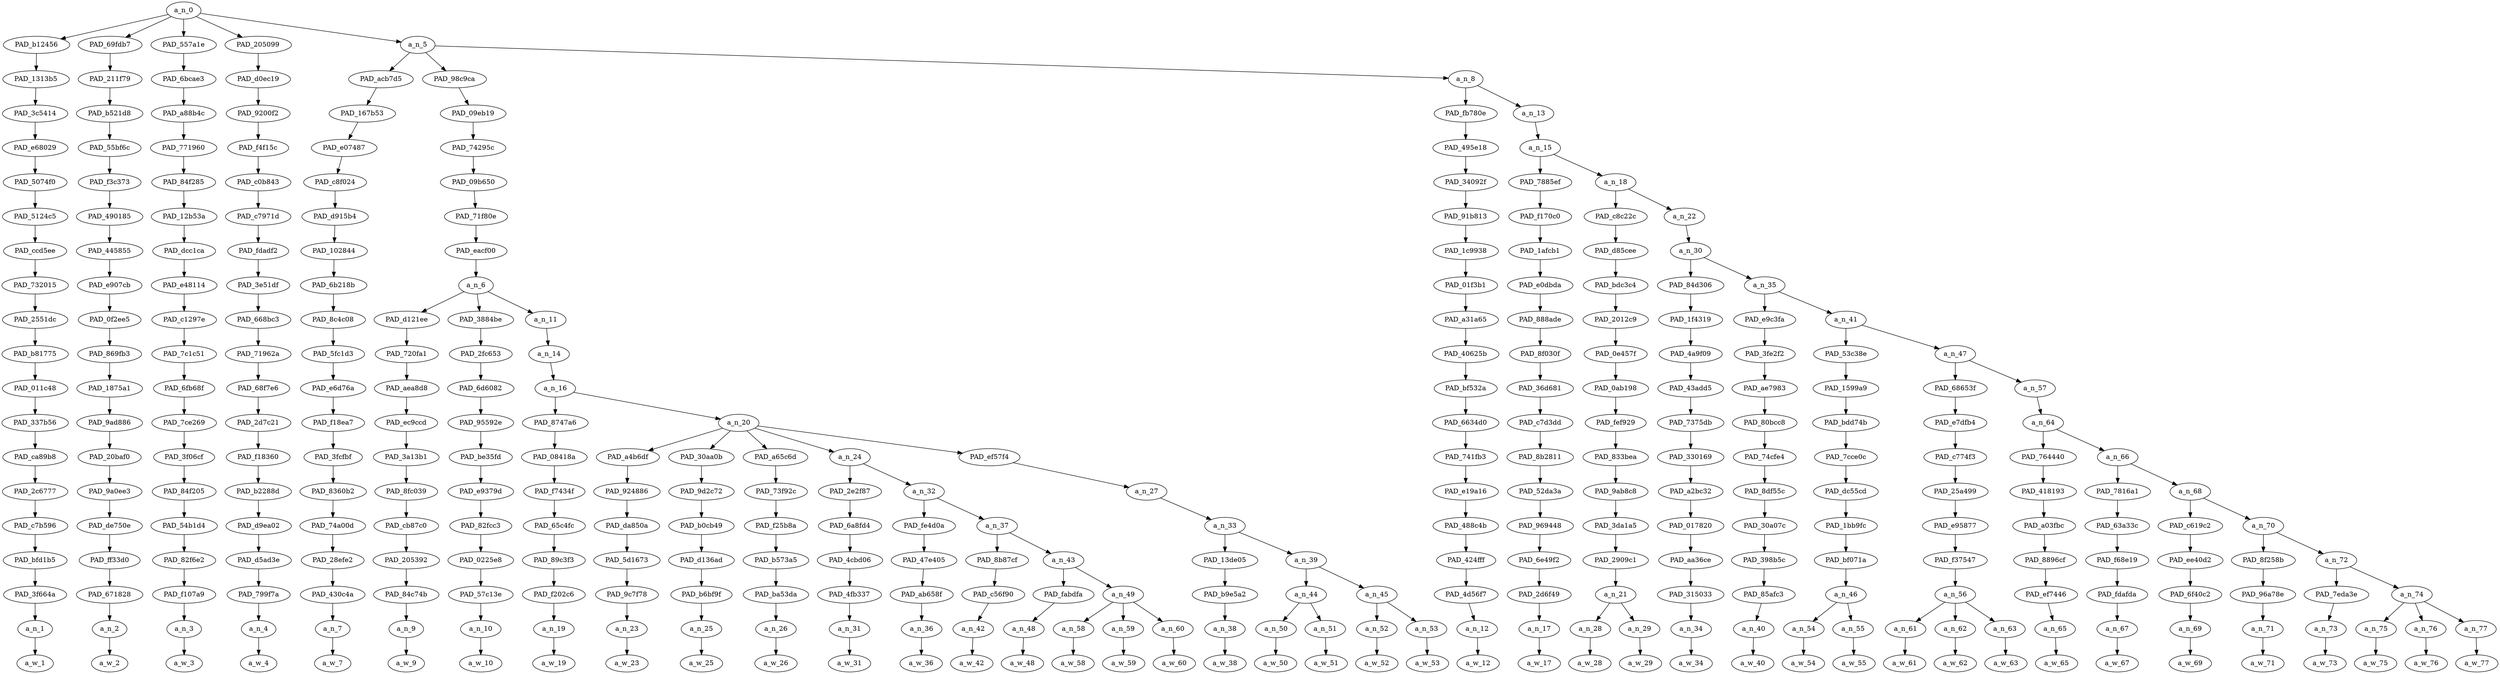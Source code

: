 strict digraph "" {
	a_n_0	[div_dir=1,
		index=0,
		level=19,
		pos="4.693958333333333,19!",
		text_span="[0, 1, 2, 3, 4, 5, 6, 7, 8, 9, 10, 11, 12, 13, 14, 15, 16, 17, 18, 19, 20, 21, 22, 23, 24, 25, 26, 27, 28, 29, 30, 31, 32, 33, 34, \
35, 36, 37, 38, 39, 40, 41]",
		value=1.00000001];
	PAD_b12456	[div_dir=1,
		index=0,
		level=18,
		pos="0.0,18!",
		text_span="[0]",
		value=0.06261569];
	a_n_0 -> PAD_b12456;
	PAD_69fdb7	[div_dir=1,
		index=1,
		level=18,
		pos="1.0,18!",
		text_span="[1]",
		value=0.05144946];
	a_n_0 -> PAD_69fdb7;
	PAD_557a1e	[div_dir=1,
		index=2,
		level=18,
		pos="2.0,18!",
		text_span="[2]",
		value=0.04256372];
	a_n_0 -> PAD_557a1e;
	PAD_205099	[div_dir=-1,
		index=3,
		level=18,
		pos="3.0,18!",
		text_span="[3]",
		value=0.02532903];
	a_n_0 -> PAD_205099;
	a_n_5	[div_dir=1,
		index=4,
		level=18,
		pos="17.469791666666666,18!",
		text_span="[4, 5, 6, 7, 8, 9, 10, 11, 12, 13, 14, 15, 16, 17, 18, 19, 20, 21, 22, 23, 24, 25, 26, 27, 28, 29, 30, 31, 32, 33, 34, 35, 36, 37, \
38, 39, 40, 41]",
		value=0.81795387];
	a_n_0 -> a_n_5;
	PAD_1313b5	[div_dir=1,
		index=0,
		level=17,
		pos="0.0,17!",
		text_span="[0]",
		value=0.06261569];
	PAD_b12456 -> PAD_1313b5;
	PAD_3c5414	[div_dir=1,
		index=0,
		level=16,
		pos="0.0,16!",
		text_span="[0]",
		value=0.06261569];
	PAD_1313b5 -> PAD_3c5414;
	PAD_e68029	[div_dir=1,
		index=0,
		level=15,
		pos="0.0,15!",
		text_span="[0]",
		value=0.06261569];
	PAD_3c5414 -> PAD_e68029;
	PAD_5074f0	[div_dir=1,
		index=0,
		level=14,
		pos="0.0,14!",
		text_span="[0]",
		value=0.06261569];
	PAD_e68029 -> PAD_5074f0;
	PAD_5124c5	[div_dir=1,
		index=0,
		level=13,
		pos="0.0,13!",
		text_span="[0]",
		value=0.06261569];
	PAD_5074f0 -> PAD_5124c5;
	PAD_ccd5ee	[div_dir=1,
		index=0,
		level=12,
		pos="0.0,12!",
		text_span="[0]",
		value=0.06261569];
	PAD_5124c5 -> PAD_ccd5ee;
	PAD_732015	[div_dir=1,
		index=0,
		level=11,
		pos="0.0,11!",
		text_span="[0]",
		value=0.06261569];
	PAD_ccd5ee -> PAD_732015;
	PAD_2551dc	[div_dir=1,
		index=0,
		level=10,
		pos="0.0,10!",
		text_span="[0]",
		value=0.06261569];
	PAD_732015 -> PAD_2551dc;
	PAD_b81775	[div_dir=1,
		index=0,
		level=9,
		pos="0.0,9!",
		text_span="[0]",
		value=0.06261569];
	PAD_2551dc -> PAD_b81775;
	PAD_011c48	[div_dir=1,
		index=0,
		level=8,
		pos="0.0,8!",
		text_span="[0]",
		value=0.06261569];
	PAD_b81775 -> PAD_011c48;
	PAD_337b56	[div_dir=1,
		index=0,
		level=7,
		pos="0.0,7!",
		text_span="[0]",
		value=0.06261569];
	PAD_011c48 -> PAD_337b56;
	PAD_ca89b8	[div_dir=1,
		index=0,
		level=6,
		pos="0.0,6!",
		text_span="[0]",
		value=0.06261569];
	PAD_337b56 -> PAD_ca89b8;
	PAD_2c6777	[div_dir=1,
		index=0,
		level=5,
		pos="0.0,5!",
		text_span="[0]",
		value=0.06261569];
	PAD_ca89b8 -> PAD_2c6777;
	PAD_c7b596	[div_dir=1,
		index=0,
		level=4,
		pos="0.0,4!",
		text_span="[0]",
		value=0.06261569];
	PAD_2c6777 -> PAD_c7b596;
	PAD_bfd1b5	[div_dir=1,
		index=0,
		level=3,
		pos="0.0,3!",
		text_span="[0]",
		value=0.06261569];
	PAD_c7b596 -> PAD_bfd1b5;
	PAD_3f664a	[div_dir=1,
		index=0,
		level=2,
		pos="0.0,2!",
		text_span="[0]",
		value=0.06261569];
	PAD_bfd1b5 -> PAD_3f664a;
	a_n_1	[div_dir=1,
		index=0,
		level=1,
		pos="0.0,1!",
		text_span="[0]",
		value=0.06261569];
	PAD_3f664a -> a_n_1;
	a_w_1	[div_dir=0,
		index=0,
		level=0,
		pos="0,0!",
		text_span="[0]",
		value="<user>"];
	a_n_1 -> a_w_1;
	PAD_211f79	[div_dir=1,
		index=1,
		level=17,
		pos="1.0,17!",
		text_span="[1]",
		value=0.05144946];
	PAD_69fdb7 -> PAD_211f79;
	PAD_b521d8	[div_dir=1,
		index=1,
		level=16,
		pos="1.0,16!",
		text_span="[1]",
		value=0.05144946];
	PAD_211f79 -> PAD_b521d8;
	PAD_55bf6c	[div_dir=1,
		index=1,
		level=15,
		pos="1.0,15!",
		text_span="[1]",
		value=0.05144946];
	PAD_b521d8 -> PAD_55bf6c;
	PAD_f3c373	[div_dir=1,
		index=1,
		level=14,
		pos="1.0,14!",
		text_span="[1]",
		value=0.05144946];
	PAD_55bf6c -> PAD_f3c373;
	PAD_490185	[div_dir=1,
		index=1,
		level=13,
		pos="1.0,13!",
		text_span="[1]",
		value=0.05144946];
	PAD_f3c373 -> PAD_490185;
	PAD_445855	[div_dir=1,
		index=1,
		level=12,
		pos="1.0,12!",
		text_span="[1]",
		value=0.05144946];
	PAD_490185 -> PAD_445855;
	PAD_e907cb	[div_dir=1,
		index=1,
		level=11,
		pos="1.0,11!",
		text_span="[1]",
		value=0.05144946];
	PAD_445855 -> PAD_e907cb;
	PAD_0f2ee5	[div_dir=1,
		index=1,
		level=10,
		pos="1.0,10!",
		text_span="[1]",
		value=0.05144946];
	PAD_e907cb -> PAD_0f2ee5;
	PAD_869fb3	[div_dir=1,
		index=1,
		level=9,
		pos="1.0,9!",
		text_span="[1]",
		value=0.05144946];
	PAD_0f2ee5 -> PAD_869fb3;
	PAD_1875a1	[div_dir=1,
		index=1,
		level=8,
		pos="1.0,8!",
		text_span="[1]",
		value=0.05144946];
	PAD_869fb3 -> PAD_1875a1;
	PAD_9ad886	[div_dir=1,
		index=1,
		level=7,
		pos="1.0,7!",
		text_span="[1]",
		value=0.05144946];
	PAD_1875a1 -> PAD_9ad886;
	PAD_20baf0	[div_dir=1,
		index=1,
		level=6,
		pos="1.0,6!",
		text_span="[1]",
		value=0.05144946];
	PAD_9ad886 -> PAD_20baf0;
	PAD_9a0ee3	[div_dir=1,
		index=1,
		level=5,
		pos="1.0,5!",
		text_span="[1]",
		value=0.05144946];
	PAD_20baf0 -> PAD_9a0ee3;
	PAD_de750e	[div_dir=1,
		index=1,
		level=4,
		pos="1.0,4!",
		text_span="[1]",
		value=0.05144946];
	PAD_9a0ee3 -> PAD_de750e;
	PAD_ff33d0	[div_dir=1,
		index=1,
		level=3,
		pos="1.0,3!",
		text_span="[1]",
		value=0.05144946];
	PAD_de750e -> PAD_ff33d0;
	PAD_671828	[div_dir=1,
		index=1,
		level=2,
		pos="1.0,2!",
		text_span="[1]",
		value=0.05144946];
	PAD_ff33d0 -> PAD_671828;
	a_n_2	[div_dir=1,
		index=1,
		level=1,
		pos="1.0,1!",
		text_span="[1]",
		value=0.05144946];
	PAD_671828 -> a_n_2;
	a_w_2	[div_dir=0,
		index=1,
		level=0,
		pos="1,0!",
		text_span="[1]",
		value="<user>1"];
	a_n_2 -> a_w_2;
	PAD_6bcae3	[div_dir=1,
		index=2,
		level=17,
		pos="2.0,17!",
		text_span="[2]",
		value=0.04256372];
	PAD_557a1e -> PAD_6bcae3;
	PAD_a88b4c	[div_dir=1,
		index=2,
		level=16,
		pos="2.0,16!",
		text_span="[2]",
		value=0.04256372];
	PAD_6bcae3 -> PAD_a88b4c;
	PAD_771960	[div_dir=1,
		index=2,
		level=15,
		pos="2.0,15!",
		text_span="[2]",
		value=0.04256372];
	PAD_a88b4c -> PAD_771960;
	PAD_84f285	[div_dir=1,
		index=2,
		level=14,
		pos="2.0,14!",
		text_span="[2]",
		value=0.04256372];
	PAD_771960 -> PAD_84f285;
	PAD_12b53a	[div_dir=1,
		index=2,
		level=13,
		pos="2.0,13!",
		text_span="[2]",
		value=0.04256372];
	PAD_84f285 -> PAD_12b53a;
	PAD_dcc1ca	[div_dir=1,
		index=2,
		level=12,
		pos="2.0,12!",
		text_span="[2]",
		value=0.04256372];
	PAD_12b53a -> PAD_dcc1ca;
	PAD_e48114	[div_dir=1,
		index=2,
		level=11,
		pos="2.0,11!",
		text_span="[2]",
		value=0.04256372];
	PAD_dcc1ca -> PAD_e48114;
	PAD_c1297e	[div_dir=1,
		index=2,
		level=10,
		pos="2.0,10!",
		text_span="[2]",
		value=0.04256372];
	PAD_e48114 -> PAD_c1297e;
	PAD_7c1c51	[div_dir=1,
		index=2,
		level=9,
		pos="2.0,9!",
		text_span="[2]",
		value=0.04256372];
	PAD_c1297e -> PAD_7c1c51;
	PAD_6fb68f	[div_dir=1,
		index=2,
		level=8,
		pos="2.0,8!",
		text_span="[2]",
		value=0.04256372];
	PAD_7c1c51 -> PAD_6fb68f;
	PAD_7ce269	[div_dir=1,
		index=2,
		level=7,
		pos="2.0,7!",
		text_span="[2]",
		value=0.04256372];
	PAD_6fb68f -> PAD_7ce269;
	PAD_3f06cf	[div_dir=1,
		index=2,
		level=6,
		pos="2.0,6!",
		text_span="[2]",
		value=0.04256372];
	PAD_7ce269 -> PAD_3f06cf;
	PAD_84f205	[div_dir=1,
		index=2,
		level=5,
		pos="2.0,5!",
		text_span="[2]",
		value=0.04256372];
	PAD_3f06cf -> PAD_84f205;
	PAD_54b1d4	[div_dir=1,
		index=2,
		level=4,
		pos="2.0,4!",
		text_span="[2]",
		value=0.04256372];
	PAD_84f205 -> PAD_54b1d4;
	PAD_82f6e2	[div_dir=1,
		index=2,
		level=3,
		pos="2.0,3!",
		text_span="[2]",
		value=0.04256372];
	PAD_54b1d4 -> PAD_82f6e2;
	PAD_f107a9	[div_dir=1,
		index=2,
		level=2,
		pos="2.0,2!",
		text_span="[2]",
		value=0.04256372];
	PAD_82f6e2 -> PAD_f107a9;
	a_n_3	[div_dir=1,
		index=2,
		level=1,
		pos="2.0,1!",
		text_span="[2]",
		value=0.04256372];
	PAD_f107a9 -> a_n_3;
	a_w_3	[div_dir=0,
		index=2,
		level=0,
		pos="2,0!",
		text_span="[2]",
		value="<user>2"];
	a_n_3 -> a_w_3;
	PAD_d0ec19	[div_dir=-1,
		index=3,
		level=17,
		pos="3.0,17!",
		text_span="[3]",
		value=0.02532903];
	PAD_205099 -> PAD_d0ec19;
	PAD_9200f2	[div_dir=-1,
		index=3,
		level=16,
		pos="3.0,16!",
		text_span="[3]",
		value=0.02532903];
	PAD_d0ec19 -> PAD_9200f2;
	PAD_f4f15c	[div_dir=-1,
		index=3,
		level=15,
		pos="3.0,15!",
		text_span="[3]",
		value=0.02532903];
	PAD_9200f2 -> PAD_f4f15c;
	PAD_c0b843	[div_dir=-1,
		index=3,
		level=14,
		pos="3.0,14!",
		text_span="[3]",
		value=0.02532903];
	PAD_f4f15c -> PAD_c0b843;
	PAD_c7971d	[div_dir=-1,
		index=3,
		level=13,
		pos="3.0,13!",
		text_span="[3]",
		value=0.02532903];
	PAD_c0b843 -> PAD_c7971d;
	PAD_fdadf2	[div_dir=-1,
		index=3,
		level=12,
		pos="3.0,12!",
		text_span="[3]",
		value=0.02532903];
	PAD_c7971d -> PAD_fdadf2;
	PAD_3e51df	[div_dir=-1,
		index=3,
		level=11,
		pos="3.0,11!",
		text_span="[3]",
		value=0.02532903];
	PAD_fdadf2 -> PAD_3e51df;
	PAD_668bc3	[div_dir=-1,
		index=3,
		level=10,
		pos="3.0,10!",
		text_span="[3]",
		value=0.02532903];
	PAD_3e51df -> PAD_668bc3;
	PAD_71962a	[div_dir=-1,
		index=3,
		level=9,
		pos="3.0,9!",
		text_span="[3]",
		value=0.02532903];
	PAD_668bc3 -> PAD_71962a;
	PAD_68f7e6	[div_dir=-1,
		index=3,
		level=8,
		pos="3.0,8!",
		text_span="[3]",
		value=0.02532903];
	PAD_71962a -> PAD_68f7e6;
	PAD_2d7c21	[div_dir=-1,
		index=3,
		level=7,
		pos="3.0,7!",
		text_span="[3]",
		value=0.02532903];
	PAD_68f7e6 -> PAD_2d7c21;
	PAD_f18360	[div_dir=-1,
		index=3,
		level=6,
		pos="3.0,6!",
		text_span="[3]",
		value=0.02532903];
	PAD_2d7c21 -> PAD_f18360;
	PAD_b2288d	[div_dir=-1,
		index=3,
		level=5,
		pos="3.0,5!",
		text_span="[3]",
		value=0.02532903];
	PAD_f18360 -> PAD_b2288d;
	PAD_d9ea02	[div_dir=-1,
		index=3,
		level=4,
		pos="3.0,4!",
		text_span="[3]",
		value=0.02532903];
	PAD_b2288d -> PAD_d9ea02;
	PAD_d5ad3e	[div_dir=-1,
		index=3,
		level=3,
		pos="3.0,3!",
		text_span="[3]",
		value=0.02532903];
	PAD_d9ea02 -> PAD_d5ad3e;
	PAD_799f7a	[div_dir=-1,
		index=3,
		level=2,
		pos="3.0,2!",
		text_span="[3]",
		value=0.02532903];
	PAD_d5ad3e -> PAD_799f7a;
	a_n_4	[div_dir=-1,
		index=3,
		level=1,
		pos="3.0,1!",
		text_span="[3]",
		value=0.02532903];
	PAD_799f7a -> a_n_4;
	a_w_4	[div_dir=0,
		index=3,
		level=0,
		pos="3,0!",
		text_span="[3]",
		value=its];
	a_n_4 -> a_w_4;
	PAD_acb7d5	[div_dir=1,
		index=5,
		level=17,
		pos="22.0,17!",
		text_span="[22]",
		value=0.01416039];
	a_n_5 -> PAD_acb7d5;
	PAD_98c9ca	[div_dir=1,
		index=4,
		level=17,
		pos="6.175,17!",
		text_span="[4, 5, 6, 7, 8, 9, 10, 11, 12, 13, 14, 15, 16, 17, 18, 19, 20, 21]",
		value=0.31250427];
	a_n_5 -> PAD_98c9ca;
	a_n_8	[div_dir=-1,
		index=6,
		level=17,
		pos="24.234375,17!",
		text_span="[23, 24, 25, 26, 27, 28, 29, 30, 31, 32, 33, 34, 35, 36, 37, 38, 39, 40, 41]",
		value=0.49126046];
	a_n_5 -> a_n_8;
	PAD_167b53	[div_dir=1,
		index=5,
		level=16,
		pos="22.0,16!",
		text_span="[22]",
		value=0.01416039];
	PAD_acb7d5 -> PAD_167b53;
	PAD_e07487	[div_dir=1,
		index=5,
		level=15,
		pos="22.0,15!",
		text_span="[22]",
		value=0.01416039];
	PAD_167b53 -> PAD_e07487;
	PAD_c8f024	[div_dir=1,
		index=5,
		level=14,
		pos="22.0,14!",
		text_span="[22]",
		value=0.01416039];
	PAD_e07487 -> PAD_c8f024;
	PAD_d915b4	[div_dir=1,
		index=5,
		level=13,
		pos="22.0,13!",
		text_span="[22]",
		value=0.01416039];
	PAD_c8f024 -> PAD_d915b4;
	PAD_102844	[div_dir=1,
		index=5,
		level=12,
		pos="22.0,12!",
		text_span="[22]",
		value=0.01416039];
	PAD_d915b4 -> PAD_102844;
	PAD_6b218b	[div_dir=1,
		index=5,
		level=11,
		pos="22.0,11!",
		text_span="[22]",
		value=0.01416039];
	PAD_102844 -> PAD_6b218b;
	PAD_8c4c08	[div_dir=1,
		index=7,
		level=10,
		pos="22.0,10!",
		text_span="[22]",
		value=0.01416039];
	PAD_6b218b -> PAD_8c4c08;
	PAD_5fc1d3	[div_dir=1,
		index=7,
		level=9,
		pos="22.0,9!",
		text_span="[22]",
		value=0.01416039];
	PAD_8c4c08 -> PAD_5fc1d3;
	PAD_e6d76a	[div_dir=1,
		index=7,
		level=8,
		pos="22.0,8!",
		text_span="[22]",
		value=0.01416039];
	PAD_5fc1d3 -> PAD_e6d76a;
	PAD_f18ea7	[div_dir=1,
		index=8,
		level=7,
		pos="22.0,7!",
		text_span="[22]",
		value=0.01416039];
	PAD_e6d76a -> PAD_f18ea7;
	PAD_3fcfbf	[div_dir=1,
		index=12,
		level=6,
		pos="22.0,6!",
		text_span="[22]",
		value=0.01416039];
	PAD_f18ea7 -> PAD_3fcfbf;
	PAD_8360b2	[div_dir=1,
		index=13,
		level=5,
		pos="22.0,5!",
		text_span="[22]",
		value=0.01416039];
	PAD_3fcfbf -> PAD_8360b2;
	PAD_74a00d	[div_dir=1,
		index=14,
		level=4,
		pos="22.0,4!",
		text_span="[22]",
		value=0.01416039];
	PAD_8360b2 -> PAD_74a00d;
	PAD_28efe2	[div_dir=1,
		index=16,
		level=3,
		pos="22.0,3!",
		text_span="[22]",
		value=0.01416039];
	PAD_74a00d -> PAD_28efe2;
	PAD_430c4a	[div_dir=1,
		index=18,
		level=2,
		pos="22.0,2!",
		text_span="[22]",
		value=0.01416039];
	PAD_28efe2 -> PAD_430c4a;
	a_n_7	[div_dir=1,
		index=22,
		level=1,
		pos="22.0,1!",
		text_span="[22]",
		value=0.01416039];
	PAD_430c4a -> a_n_7;
	a_w_7	[div_dir=0,
		index=22,
		level=0,
		pos="22,0!",
		text_span="[22]",
		value=and];
	a_n_7 -> a_w_7;
	PAD_09eb19	[div_dir=1,
		index=4,
		level=16,
		pos="6.175,16!",
		text_span="[4, 5, 6, 7, 8, 9, 10, 11, 12, 13, 14, 15, 16, 17, 18, 19, 20, 21]",
		value=0.31250427];
	PAD_98c9ca -> PAD_09eb19;
	PAD_74295c	[div_dir=1,
		index=4,
		level=15,
		pos="6.175,15!",
		text_span="[4, 5, 6, 7, 8, 9, 10, 11, 12, 13, 14, 15, 16, 17, 18, 19, 20, 21]",
		value=0.31250427];
	PAD_09eb19 -> PAD_74295c;
	PAD_09b650	[div_dir=1,
		index=4,
		level=14,
		pos="6.175,14!",
		text_span="[4, 5, 6, 7, 8, 9, 10, 11, 12, 13, 14, 15, 16, 17, 18, 19, 20, 21]",
		value=0.31250427];
	PAD_74295c -> PAD_09b650;
	PAD_71f80e	[div_dir=1,
		index=4,
		level=13,
		pos="6.175,13!",
		text_span="[4, 5, 6, 7, 8, 9, 10, 11, 12, 13, 14, 15, 16, 17, 18, 19, 20, 21]",
		value=0.31250427];
	PAD_09b650 -> PAD_71f80e;
	PAD_eacf00	[div_dir=1,
		index=4,
		level=12,
		pos="6.175,12!",
		text_span="[4, 5, 6, 7, 8, 9, 10, 11, 12, 13, 14, 15, 16, 17, 18, 19, 20, 21]",
		value=0.31250427];
	PAD_71f80e -> PAD_eacf00;
	a_n_6	[div_dir=1,
		index=4,
		level=11,
		pos="6.175,11!",
		text_span="[4, 5, 6, 7, 8, 9, 10, 11, 12, 13, 14, 15, 16, 17, 18, 19, 20, 21]",
		value=0.31250427];
	PAD_eacf00 -> a_n_6;
	PAD_d121ee	[div_dir=1,
		index=4,
		level=10,
		pos="4.0,10!",
		text_span="[4]",
		value=0.01603718];
	a_n_6 -> PAD_d121ee;
	PAD_3884be	[div_dir=1,
		index=5,
		level=10,
		pos="5.0,10!",
		text_span="[5]",
		value=0.01866349];
	a_n_6 -> PAD_3884be;
	a_n_11	[div_dir=1,
		index=6,
		level=10,
		pos="9.525,10!",
		text_span="[6, 7, 8, 9, 10, 11, 12, 13, 14, 15, 16, 17, 18, 19, 20, 21]",
		value=0.27768327];
	a_n_6 -> a_n_11;
	PAD_720fa1	[div_dir=1,
		index=4,
		level=9,
		pos="4.0,9!",
		text_span="[4]",
		value=0.01603718];
	PAD_d121ee -> PAD_720fa1;
	PAD_aea8d8	[div_dir=1,
		index=4,
		level=8,
		pos="4.0,8!",
		text_span="[4]",
		value=0.01603718];
	PAD_720fa1 -> PAD_aea8d8;
	PAD_ec9ccd	[div_dir=1,
		index=4,
		level=7,
		pos="4.0,7!",
		text_span="[4]",
		value=0.01603718];
	PAD_aea8d8 -> PAD_ec9ccd;
	PAD_3a13b1	[div_dir=1,
		index=4,
		level=6,
		pos="4.0,6!",
		text_span="[4]",
		value=0.01603718];
	PAD_ec9ccd -> PAD_3a13b1;
	PAD_8fc039	[div_dir=1,
		index=4,
		level=5,
		pos="4.0,5!",
		text_span="[4]",
		value=0.01603718];
	PAD_3a13b1 -> PAD_8fc039;
	PAD_cb87c0	[div_dir=1,
		index=4,
		level=4,
		pos="4.0,4!",
		text_span="[4]",
		value=0.01603718];
	PAD_8fc039 -> PAD_cb87c0;
	PAD_205392	[div_dir=1,
		index=4,
		level=3,
		pos="4.0,3!",
		text_span="[4]",
		value=0.01603718];
	PAD_cb87c0 -> PAD_205392;
	PAD_84c74b	[div_dir=1,
		index=4,
		level=2,
		pos="4.0,2!",
		text_span="[4]",
		value=0.01603718];
	PAD_205392 -> PAD_84c74b;
	a_n_9	[div_dir=1,
		index=4,
		level=1,
		pos="4.0,1!",
		text_span="[4]",
		value=0.01603718];
	PAD_84c74b -> a_n_9;
	a_w_9	[div_dir=0,
		index=4,
		level=0,
		pos="4,0!",
		text_span="[4]",
		value=very];
	a_n_9 -> a_w_9;
	PAD_2fc653	[div_dir=1,
		index=5,
		level=9,
		pos="5.0,9!",
		text_span="[5]",
		value=0.01866349];
	PAD_3884be -> PAD_2fc653;
	PAD_6d6082	[div_dir=1,
		index=5,
		level=8,
		pos="5.0,8!",
		text_span="[5]",
		value=0.01866349];
	PAD_2fc653 -> PAD_6d6082;
	PAD_95592e	[div_dir=1,
		index=5,
		level=7,
		pos="5.0,7!",
		text_span="[5]",
		value=0.01866349];
	PAD_6d6082 -> PAD_95592e;
	PAD_be35fd	[div_dir=1,
		index=5,
		level=6,
		pos="5.0,6!",
		text_span="[5]",
		value=0.01866349];
	PAD_95592e -> PAD_be35fd;
	PAD_e9379d	[div_dir=1,
		index=5,
		level=5,
		pos="5.0,5!",
		text_span="[5]",
		value=0.01866349];
	PAD_be35fd -> PAD_e9379d;
	PAD_82fcc3	[div_dir=1,
		index=5,
		level=4,
		pos="5.0,4!",
		text_span="[5]",
		value=0.01866349];
	PAD_e9379d -> PAD_82fcc3;
	PAD_0225e8	[div_dir=1,
		index=5,
		level=3,
		pos="5.0,3!",
		text_span="[5]",
		value=0.01866349];
	PAD_82fcc3 -> PAD_0225e8;
	PAD_57c13e	[div_dir=1,
		index=5,
		level=2,
		pos="5.0,2!",
		text_span="[5]",
		value=0.01866349];
	PAD_0225e8 -> PAD_57c13e;
	a_n_10	[div_dir=1,
		index=5,
		level=1,
		pos="5.0,1!",
		text_span="[5]",
		value=0.01866349];
	PAD_57c13e -> a_n_10;
	a_w_10	[div_dir=0,
		index=5,
		level=0,
		pos="5,0!",
		text_span="[5]",
		value=easy];
	a_n_10 -> a_w_10;
	a_n_14	[div_dir=1,
		index=6,
		level=9,
		pos="9.525,9!",
		text_span="[6, 7, 8, 9, 10, 11, 12, 13, 14, 15, 16, 17, 18, 19, 20, 21]",
		value=0.27757614];
	a_n_11 -> a_n_14;
	a_n_16	[div_dir=1,
		index=6,
		level=8,
		pos="9.525,8!",
		text_span="[6, 7, 8, 9, 10, 11, 12, 13, 14, 15, 16, 17, 18, 19, 20, 21]",
		value=0.27746902];
	a_n_14 -> a_n_16;
	PAD_8747a6	[div_dir=1,
		index=6,
		level=7,
		pos="6.0,7!",
		text_span="[6]",
		value=0.01094337];
	a_n_16 -> PAD_8747a6;
	a_n_20	[div_dir=1,
		index=7,
		level=7,
		pos="13.05,7!",
		text_span="[7, 8, 9, 10, 11, 12, 13, 14, 15, 16, 17, 18, 19, 20, 21]",
		value=0.26641852];
	a_n_16 -> a_n_20;
	PAD_08418a	[div_dir=1,
		index=6,
		level=6,
		pos="6.0,6!",
		text_span="[6]",
		value=0.01094337];
	PAD_8747a6 -> PAD_08418a;
	PAD_f7434f	[div_dir=1,
		index=6,
		level=5,
		pos="6.0,5!",
		text_span="[6]",
		value=0.01094337];
	PAD_08418a -> PAD_f7434f;
	PAD_65c4fc	[div_dir=1,
		index=6,
		level=4,
		pos="6.0,4!",
		text_span="[6]",
		value=0.01094337];
	PAD_f7434f -> PAD_65c4fc;
	PAD_89c3f3	[div_dir=1,
		index=6,
		level=3,
		pos="6.0,3!",
		text_span="[6]",
		value=0.01094337];
	PAD_65c4fc -> PAD_89c3f3;
	PAD_f202c6	[div_dir=1,
		index=6,
		level=2,
		pos="6.0,2!",
		text_span="[6]",
		value=0.01094337];
	PAD_89c3f3 -> PAD_f202c6;
	a_n_19	[div_dir=1,
		index=6,
		level=1,
		pos="6.0,1!",
		text_span="[6]",
		value=0.01094337];
	PAD_f202c6 -> a_n_19;
	a_w_19	[div_dir=0,
		index=6,
		level=0,
		pos="6,0!",
		text_span="[6]",
		value=to];
	a_n_19 -> a_w_19;
	PAD_a4b6df	[div_dir=1,
		index=7,
		level=6,
		pos="7.0,6!",
		text_span="[7]",
		value=0.01181497];
	a_n_20 -> PAD_a4b6df;
	PAD_30aa0b	[div_dir=1,
		index=9,
		level=6,
		pos="15.0,6!",
		text_span="[15]",
		value=0.01615640];
	a_n_20 -> PAD_30aa0b;
	PAD_a65c6d	[div_dir=1,
		index=10,
		level=6,
		pos="16.0,6!",
		text_span="[16]",
		value=0.01951320];
	a_n_20 -> PAD_a65c6d;
	a_n_24	[div_dir=1,
		index=8,
		level=6,
		pos="9.0,6!",
		text_span="[8, 9, 10, 11, 12, 13, 14]",
		value=0.12423192];
	a_n_20 -> a_n_24;
	PAD_ef57f4	[div_dir=-1,
		index=11,
		level=6,
		pos="18.25,6!",
		text_span="[17, 18, 19, 20, 21]",
		value=0.09459709];
	a_n_20 -> PAD_ef57f4;
	PAD_924886	[div_dir=1,
		index=7,
		level=5,
		pos="7.0,5!",
		text_span="[7]",
		value=0.01181497];
	PAD_a4b6df -> PAD_924886;
	PAD_da850a	[div_dir=1,
		index=7,
		level=4,
		pos="7.0,4!",
		text_span="[7]",
		value=0.01181497];
	PAD_924886 -> PAD_da850a;
	PAD_5d1673	[div_dir=1,
		index=7,
		level=3,
		pos="7.0,3!",
		text_span="[7]",
		value=0.01181497];
	PAD_da850a -> PAD_5d1673;
	PAD_9c7f78	[div_dir=1,
		index=7,
		level=2,
		pos="7.0,2!",
		text_span="[7]",
		value=0.01181497];
	PAD_5d1673 -> PAD_9c7f78;
	a_n_23	[div_dir=1,
		index=7,
		level=1,
		pos="7.0,1!",
		text_span="[7]",
		value=0.01181497];
	PAD_9c7f78 -> a_n_23;
	a_w_23	[div_dir=0,
		index=7,
		level=0,
		pos="7,0!",
		text_span="[7]",
		value=make];
	a_n_23 -> a_w_23;
	PAD_9d2c72	[div_dir=1,
		index=10,
		level=5,
		pos="15.0,5!",
		text_span="[15]",
		value=0.01615640];
	PAD_30aa0b -> PAD_9d2c72;
	PAD_b0cb49	[div_dir=1,
		index=11,
		level=4,
		pos="15.0,4!",
		text_span="[15]",
		value=0.01615640];
	PAD_9d2c72 -> PAD_b0cb49;
	PAD_d136ad	[div_dir=1,
		index=12,
		level=3,
		pos="15.0,3!",
		text_span="[15]",
		value=0.01615640];
	PAD_b0cb49 -> PAD_d136ad;
	PAD_b6bf9f	[div_dir=1,
		index=13,
		level=2,
		pos="15.0,2!",
		text_span="[15]",
		value=0.01615640];
	PAD_d136ad -> PAD_b6bf9f;
	a_n_25	[div_dir=1,
		index=15,
		level=1,
		pos="15.0,1!",
		text_span="[15]",
		value=0.01615640];
	PAD_b6bf9f -> a_n_25;
	a_w_25	[div_dir=0,
		index=15,
		level=0,
		pos="15,0!",
		text_span="[15]",
		value=first];
	a_n_25 -> a_w_25;
	PAD_73f92c	[div_dir=1,
		index=11,
		level=5,
		pos="16.0,5!",
		text_span="[16]",
		value=0.01951320];
	PAD_a65c6d -> PAD_73f92c;
	PAD_f25b8a	[div_dir=1,
		index=12,
		level=4,
		pos="16.0,4!",
		text_span="[16]",
		value=0.01951320];
	PAD_73f92c -> PAD_f25b8a;
	PAD_b573a5	[div_dir=1,
		index=13,
		level=3,
		pos="16.0,3!",
		text_span="[16]",
		value=0.01951320];
	PAD_f25b8a -> PAD_b573a5;
	PAD_ba53da	[div_dir=1,
		index=14,
		level=2,
		pos="16.0,2!",
		text_span="[16]",
		value=0.01951320];
	PAD_b573a5 -> PAD_ba53da;
	a_n_26	[div_dir=1,
		index=16,
		level=1,
		pos="16.0,1!",
		text_span="[16]",
		value=0.01951320];
	PAD_ba53da -> a_n_26;
	a_w_26	[div_dir=0,
		index=16,
		level=0,
		pos="16,0!",
		text_span="[16]",
		value=please];
	a_n_26 -> a_w_26;
	PAD_2e2f87	[div_dir=1,
		index=8,
		level=5,
		pos="8.0,5!",
		text_span="[8]",
		value=0.02033697];
	a_n_24 -> PAD_2e2f87;
	a_n_32	[div_dir=1,
		index=9,
		level=5,
		pos="10.0,5!",
		text_span="[9, 10, 11, 12, 13, 14]",
		value=0.10371690];
	a_n_24 -> a_n_32;
	PAD_6a8fd4	[div_dir=1,
		index=8,
		level=4,
		pos="8.0,4!",
		text_span="[8]",
		value=0.02033697];
	PAD_2e2f87 -> PAD_6a8fd4;
	PAD_4cbd06	[div_dir=1,
		index=8,
		level=3,
		pos="8.0,3!",
		text_span="[8]",
		value=0.02033697];
	PAD_6a8fd4 -> PAD_4cbd06;
	PAD_4fb337	[div_dir=1,
		index=8,
		level=2,
		pos="8.0,2!",
		text_span="[8]",
		value=0.02033697];
	PAD_4cbd06 -> PAD_4fb337;
	a_n_31	[div_dir=1,
		index=8,
		level=1,
		pos="8.0,1!",
		text_span="[8]",
		value=0.02033697];
	PAD_4fb337 -> a_n_31;
	a_w_31	[div_dir=0,
		index=8,
		level=0,
		pos="8,0!",
		text_span="[8]",
		value=comments];
	a_n_31 -> a_w_31;
	PAD_fe4d0a	[div_dir=1,
		index=9,
		level=4,
		pos="9.0,4!",
		text_span="[9]",
		value=0.01247122];
	a_n_32 -> PAD_fe4d0a;
	a_n_37	[div_dir=1,
		index=10,
		level=4,
		pos="11.0,4!",
		text_span="[10, 11, 12, 13, 14]",
		value=0.09108284];
	a_n_32 -> a_n_37;
	PAD_47e405	[div_dir=1,
		index=9,
		level=3,
		pos="9.0,3!",
		text_span="[9]",
		value=0.01247122];
	PAD_fe4d0a -> PAD_47e405;
	PAD_ab658f	[div_dir=1,
		index=9,
		level=2,
		pos="9.0,2!",
		text_span="[9]",
		value=0.01247122];
	PAD_47e405 -> PAD_ab658f;
	a_n_36	[div_dir=1,
		index=9,
		level=1,
		pos="9.0,1!",
		text_span="[9]",
		value=0.01247122];
	PAD_ab658f -> a_n_36;
	a_w_36	[div_dir=0,
		index=9,
		level=0,
		pos="9,0!",
		text_span="[9]",
		value=from];
	a_n_36 -> a_w_36;
	PAD_8b87cf	[div_dir=1,
		index=10,
		level=3,
		pos="10.0,3!",
		text_span="[10]",
		value=0.01892626];
	a_n_37 -> PAD_8b87cf;
	a_n_43	[div_dir=1,
		index=11,
		level=3,
		pos="12.0,3!",
		text_span="[11, 12, 13, 14]",
		value=0.07199949];
	a_n_37 -> a_n_43;
	PAD_c56f90	[div_dir=1,
		index=10,
		level=2,
		pos="10.0,2!",
		text_span="[10]",
		value=0.01892626];
	PAD_8b87cf -> PAD_c56f90;
	a_n_42	[div_dir=1,
		index=10,
		level=1,
		pos="10.0,1!",
		text_span="[10]",
		value=0.01892626];
	PAD_c56f90 -> a_n_42;
	a_w_42	[div_dir=0,
		index=10,
		level=0,
		pos="10,0!",
		text_span="[10]",
		value=comfort];
	a_n_42 -> a_w_42;
	PAD_fabdfa	[div_dir=1,
		index=11,
		level=2,
		pos="11.0,2!",
		text_span="[11]",
		value=0.01115794];
	a_n_43 -> PAD_fabdfa;
	a_n_49	[div_dir=1,
		index=12,
		level=2,
		pos="13.0,2!",
		text_span="[12, 13, 14]",
		value=0.06070347];
	a_n_43 -> a_n_49;
	a_n_48	[div_dir=1,
		index=11,
		level=1,
		pos="11.0,1!",
		text_span="[11]",
		value=0.01115794];
	PAD_fabdfa -> a_n_48;
	a_w_48	[div_dir=0,
		index=11,
		level=0,
		pos="11,0!",
		text_span="[11]",
		value=of];
	a_n_48 -> a_w_48;
	a_n_58	[div_dir=1,
		index=12,
		level=1,
		pos="12.0,1!",
		text_span="[12]",
		value=0.01898698];
	a_n_49 -> a_n_58;
	a_n_59	[div_dir=1,
		index=13,
		level=1,
		pos="13.0,1!",
		text_span="[13]",
		value=0.02449862];
	a_n_49 -> a_n_59;
	a_n_60	[div_dir=1,
		index=14,
		level=1,
		pos="14.0,1!",
		text_span="[14]",
		value=0.01706263];
	a_n_49 -> a_n_60;
	a_w_58	[div_dir=0,
		index=12,
		level=0,
		pos="12,0!",
		text_span="[12]",
		value=your];
	a_n_58 -> a_w_58;
	a_w_59	[div_dir=0,
		index=13,
		level=0,
		pos="13,0!",
		text_span="[13]",
		value=luxury];
	a_n_59 -> a_w_59;
	a_w_60	[div_dir=0,
		index=14,
		level=0,
		pos="14,0!",
		text_span="[14]",
		value=life];
	a_n_60 -> a_w_60;
	a_n_27	[div_dir=-1,
		index=12,
		level=5,
		pos="18.25,5!",
		text_span="[17, 18, 19, 20, 21]",
		value=0.09459709];
	PAD_ef57f4 -> a_n_27;
	a_n_33	[div_dir=-1,
		index=13,
		level=4,
		pos="18.25,4!",
		text_span="[17, 18, 19, 20, 21]",
		value=0.09454341];
	a_n_27 -> a_n_33;
	PAD_13de05	[div_dir=-1,
		index=14,
		level=3,
		pos="17.0,3!",
		text_span="[17]",
		value=0.01539262];
	a_n_33 -> PAD_13de05;
	a_n_39	[div_dir=-1,
		index=15,
		level=3,
		pos="19.5,3!",
		text_span="[18, 19, 20, 21]",
		value=0.07909712];
	a_n_33 -> a_n_39;
	PAD_b9e5a2	[div_dir=-1,
		index=15,
		level=2,
		pos="17.0,2!",
		text_span="[17]",
		value=0.01539262];
	PAD_13de05 -> PAD_b9e5a2;
	a_n_38	[div_dir=-1,
		index=17,
		level=1,
		pos="17.0,1!",
		text_span="[17]",
		value=0.01539262];
	PAD_b9e5a2 -> a_n_38;
	a_w_38	[div_dir=0,
		index=17,
		level=0,
		pos="17,0!",
		text_span="[17]",
		value=live];
	a_n_38 -> a_w_38;
	a_n_44	[div_dir=1,
		index=16,
		level=2,
		pos="18.5,2!",
		text_span="[18, 19]",
		value=0.02662060];
	a_n_39 -> a_n_44;
	a_n_45	[div_dir=-1,
		index=17,
		level=2,
		pos="20.5,2!",
		text_span="[20, 21]",
		value=0.05243124];
	a_n_39 -> a_n_45;
	a_n_50	[div_dir=-1,
		index=18,
		level=1,
		pos="18.0,1!",
		text_span="[18]",
		value=0.01198561];
	a_n_44 -> a_n_50;
	a_n_51	[div_dir=1,
		index=19,
		level=1,
		pos="19.0,1!",
		text_span="[19]",
		value=0.01462660];
	a_n_44 -> a_n_51;
	a_w_50	[div_dir=0,
		index=18,
		level=0,
		pos="18,0!",
		text_span="[18]",
		value=a];
	a_n_50 -> a_w_50;
	a_w_51	[div_dir=0,
		index=19,
		level=0,
		pos="19,0!",
		text_span="[19]",
		value=life1];
	a_n_51 -> a_w_51;
	a_n_52	[div_dir=1,
		index=20,
		level=1,
		pos="20.0,1!",
		text_span="[20]",
		value=0.01380792];
	a_n_45 -> a_n_52;
	a_n_53	[div_dir=-1,
		index=21,
		level=1,
		pos="21.0,1!",
		text_span="[21]",
		value=0.03854867];
	a_n_45 -> a_n_53;
	a_w_52	[div_dir=0,
		index=20,
		level=0,
		pos="20,0!",
		text_span="[20]",
		value=as];
	a_n_52 -> a_w_52;
	a_w_53	[div_dir=0,
		index=21,
		level=0,
		pos="21,0!",
		text_span="[21]",
		value=refugee];
	a_n_53 -> a_w_53;
	PAD_fb780e	[div_dir=1,
		index=6,
		level=16,
		pos="23.0,16!",
		text_span="[23]",
		value=0.01443624];
	a_n_8 -> PAD_fb780e;
	a_n_13	[div_dir=-1,
		index=7,
		level=16,
		pos="25.46875,16!",
		text_span="[24, 25, 26, 27, 28, 29, 30, 31, 32, 33, 34, 35, 36, 37, 38, 39, 40, 41]",
		value=0.47672336];
	a_n_8 -> a_n_13;
	PAD_495e18	[div_dir=1,
		index=6,
		level=15,
		pos="23.0,15!",
		text_span="[23]",
		value=0.01443624];
	PAD_fb780e -> PAD_495e18;
	PAD_34092f	[div_dir=1,
		index=6,
		level=14,
		pos="23.0,14!",
		text_span="[23]",
		value=0.01443624];
	PAD_495e18 -> PAD_34092f;
	PAD_91b813	[div_dir=1,
		index=6,
		level=13,
		pos="23.0,13!",
		text_span="[23]",
		value=0.01443624];
	PAD_34092f -> PAD_91b813;
	PAD_1c9938	[div_dir=1,
		index=6,
		level=12,
		pos="23.0,12!",
		text_span="[23]",
		value=0.01443624];
	PAD_91b813 -> PAD_1c9938;
	PAD_01f3b1	[div_dir=1,
		index=6,
		level=11,
		pos="23.0,11!",
		text_span="[23]",
		value=0.01443624];
	PAD_1c9938 -> PAD_01f3b1;
	PAD_a31a65	[div_dir=1,
		index=8,
		level=10,
		pos="23.0,10!",
		text_span="[23]",
		value=0.01443624];
	PAD_01f3b1 -> PAD_a31a65;
	PAD_40625b	[div_dir=1,
		index=8,
		level=9,
		pos="23.0,9!",
		text_span="[23]",
		value=0.01443624];
	PAD_a31a65 -> PAD_40625b;
	PAD_bf532a	[div_dir=1,
		index=8,
		level=8,
		pos="23.0,8!",
		text_span="[23]",
		value=0.01443624];
	PAD_40625b -> PAD_bf532a;
	PAD_6634d0	[div_dir=1,
		index=9,
		level=7,
		pos="23.0,7!",
		text_span="[23]",
		value=0.01443624];
	PAD_bf532a -> PAD_6634d0;
	PAD_741fb3	[div_dir=1,
		index=13,
		level=6,
		pos="23.0,6!",
		text_span="[23]",
		value=0.01443624];
	PAD_6634d0 -> PAD_741fb3;
	PAD_e19a16	[div_dir=1,
		index=14,
		level=5,
		pos="23.0,5!",
		text_span="[23]",
		value=0.01443624];
	PAD_741fb3 -> PAD_e19a16;
	PAD_488c4b	[div_dir=1,
		index=15,
		level=4,
		pos="23.0,4!",
		text_span="[23]",
		value=0.01443624];
	PAD_e19a16 -> PAD_488c4b;
	PAD_424fff	[div_dir=1,
		index=17,
		level=3,
		pos="23.0,3!",
		text_span="[23]",
		value=0.01443624];
	PAD_488c4b -> PAD_424fff;
	PAD_4d56f7	[div_dir=1,
		index=19,
		level=2,
		pos="23.0,2!",
		text_span="[23]",
		value=0.01443624];
	PAD_424fff -> PAD_4d56f7;
	a_n_12	[div_dir=1,
		index=23,
		level=1,
		pos="23.0,1!",
		text_span="[23]",
		value=0.01443624];
	PAD_4d56f7 -> a_n_12;
	a_w_12	[div_dir=0,
		index=23,
		level=0,
		pos="23,0!",
		text_span="[23]",
		value=than];
	a_n_12 -> a_w_12;
	a_n_15	[div_dir=-1,
		index=7,
		level=15,
		pos="25.46875,15!",
		text_span="[24, 25, 26, 27, 28, 29, 30, 31, 32, 33, 34, 35, 36, 37, 38, 39, 40, 41]",
		value=0.47661457];
	a_n_13 -> a_n_15;
	PAD_7885ef	[div_dir=-1,
		index=7,
		level=14,
		pos="24.0,14!",
		text_span="[24]",
		value=0.01076779];
	a_n_15 -> PAD_7885ef;
	a_n_18	[div_dir=-1,
		index=8,
		level=14,
		pos="26.9375,14!",
		text_span="[25, 26, 27, 28, 29, 30, 31, 32, 33, 34, 35, 36, 37, 38, 39, 40, 41]",
		value=0.46573798];
	a_n_15 -> a_n_18;
	PAD_f170c0	[div_dir=-1,
		index=7,
		level=13,
		pos="24.0,13!",
		text_span="[24]",
		value=0.01076779];
	PAD_7885ef -> PAD_f170c0;
	PAD_1afcb1	[div_dir=-1,
		index=7,
		level=12,
		pos="24.0,12!",
		text_span="[24]",
		value=0.01076779];
	PAD_f170c0 -> PAD_1afcb1;
	PAD_e0dbda	[div_dir=-1,
		index=7,
		level=11,
		pos="24.0,11!",
		text_span="[24]",
		value=0.01076779];
	PAD_1afcb1 -> PAD_e0dbda;
	PAD_888ade	[div_dir=-1,
		index=9,
		level=10,
		pos="24.0,10!",
		text_span="[24]",
		value=0.01076779];
	PAD_e0dbda -> PAD_888ade;
	PAD_8f030f	[div_dir=-1,
		index=9,
		level=9,
		pos="24.0,9!",
		text_span="[24]",
		value=0.01076779];
	PAD_888ade -> PAD_8f030f;
	PAD_36d681	[div_dir=-1,
		index=9,
		level=8,
		pos="24.0,8!",
		text_span="[24]",
		value=0.01076779];
	PAD_8f030f -> PAD_36d681;
	PAD_c7d3dd	[div_dir=-1,
		index=10,
		level=7,
		pos="24.0,7!",
		text_span="[24]",
		value=0.01076779];
	PAD_36d681 -> PAD_c7d3dd;
	PAD_8b2811	[div_dir=-1,
		index=14,
		level=6,
		pos="24.0,6!",
		text_span="[24]",
		value=0.01076779];
	PAD_c7d3dd -> PAD_8b2811;
	PAD_52da3a	[div_dir=-1,
		index=15,
		level=5,
		pos="24.0,5!",
		text_span="[24]",
		value=0.01076779];
	PAD_8b2811 -> PAD_52da3a;
	PAD_969448	[div_dir=-1,
		index=16,
		level=4,
		pos="24.0,4!",
		text_span="[24]",
		value=0.01076779];
	PAD_52da3a -> PAD_969448;
	PAD_6e49f2	[div_dir=-1,
		index=18,
		level=3,
		pos="24.0,3!",
		text_span="[24]",
		value=0.01076779];
	PAD_969448 -> PAD_6e49f2;
	PAD_2d6f49	[div_dir=-1,
		index=20,
		level=2,
		pos="24.0,2!",
		text_span="[24]",
		value=0.01076779];
	PAD_6e49f2 -> PAD_2d6f49;
	a_n_17	[div_dir=-1,
		index=24,
		level=1,
		pos="24.0,1!",
		text_span="[24]",
		value=0.01076779];
	PAD_2d6f49 -> a_n_17;
	a_w_17	[div_dir=0,
		index=24,
		level=0,
		pos="24,0!",
		text_span="[24]",
		value=make1];
	a_n_17 -> a_w_17;
	PAD_c8c22c	[div_dir=1,
		index=8,
		level=13,
		pos="25.5,13!",
		text_span="[25, 26]",
		value=0.02755571];
	a_n_18 -> PAD_c8c22c;
	a_n_22	[div_dir=-1,
		index=9,
		level=13,
		pos="28.375,13!",
		text_span="[27, 28, 29, 30, 31, 32, 33, 34, 35, 36, 37, 38, 39, 40, 41]",
		value=0.43807193];
	a_n_18 -> a_n_22;
	PAD_d85cee	[div_dir=1,
		index=8,
		level=12,
		pos="25.5,12!",
		text_span="[25, 26]",
		value=0.02755571];
	PAD_c8c22c -> PAD_d85cee;
	PAD_bdc3c4	[div_dir=1,
		index=8,
		level=11,
		pos="25.5,11!",
		text_span="[25, 26]",
		value=0.02755571];
	PAD_d85cee -> PAD_bdc3c4;
	PAD_2012c9	[div_dir=1,
		index=10,
		level=10,
		pos="25.5,10!",
		text_span="[25, 26]",
		value=0.02755571];
	PAD_bdc3c4 -> PAD_2012c9;
	PAD_0e457f	[div_dir=1,
		index=10,
		level=9,
		pos="25.5,9!",
		text_span="[25, 26]",
		value=0.02755571];
	PAD_2012c9 -> PAD_0e457f;
	PAD_0ab198	[div_dir=1,
		index=10,
		level=8,
		pos="25.5,8!",
		text_span="[25, 26]",
		value=0.02755571];
	PAD_0e457f -> PAD_0ab198;
	PAD_fef929	[div_dir=1,
		index=11,
		level=7,
		pos="25.5,7!",
		text_span="[25, 26]",
		value=0.02755571];
	PAD_0ab198 -> PAD_fef929;
	PAD_833bea	[div_dir=1,
		index=15,
		level=6,
		pos="25.5,6!",
		text_span="[25, 26]",
		value=0.02755571];
	PAD_fef929 -> PAD_833bea;
	PAD_9ab8c8	[div_dir=1,
		index=16,
		level=5,
		pos="25.5,5!",
		text_span="[25, 26]",
		value=0.02755571];
	PAD_833bea -> PAD_9ab8c8;
	PAD_3da1a5	[div_dir=1,
		index=17,
		level=4,
		pos="25.5,4!",
		text_span="[25, 26]",
		value=0.02755571];
	PAD_9ab8c8 -> PAD_3da1a5;
	PAD_2909c1	[div_dir=1,
		index=19,
		level=3,
		pos="25.5,3!",
		text_span="[25, 26]",
		value=0.02755571];
	PAD_3da1a5 -> PAD_2909c1;
	a_n_21	[div_dir=1,
		index=21,
		level=2,
		pos="25.5,2!",
		text_span="[25, 26]",
		value=0.02755571];
	PAD_2909c1 -> a_n_21;
	a_n_28	[div_dir=-1,
		index=25,
		level=1,
		pos="25.0,1!",
		text_span="[25]",
		value=0.01124179];
	a_n_21 -> a_n_28;
	a_n_29	[div_dir=1,
		index=26,
		level=1,
		pos="26.0,1!",
		text_span="[26]",
		value=0.01631001];
	a_n_21 -> a_n_29;
	a_w_28	[div_dir=0,
		index=25,
		level=0,
		pos="25,0!",
		text_span="[25]",
		value=a1];
	a_n_28 -> a_w_28;
	a_w_29	[div_dir=0,
		index=26,
		level=0,
		pos="26,0!",
		text_span="[26]",
		value=comment];
	a_n_29 -> a_w_29;
	a_n_30	[div_dir=-1,
		index=9,
		level=12,
		pos="28.375,12!",
		text_span="[27, 28, 29, 30, 31, 32, 33, 34, 35, 36, 37, 38, 39, 40, 41]",
		value=0.43795318];
	a_n_22 -> a_n_30;
	PAD_84d306	[div_dir=1,
		index=9,
		level=11,
		pos="27.0,11!",
		text_span="[27]",
		value=0.01489617];
	a_n_30 -> PAD_84d306;
	a_n_35	[div_dir=-1,
		index=10,
		level=11,
		pos="29.75,11!",
		text_span="[28, 29, 30, 31, 32, 33, 34, 35, 36, 37, 38, 39, 40, 41]",
		value=0.42293825];
	a_n_30 -> a_n_35;
	PAD_1f4319	[div_dir=1,
		index=11,
		level=10,
		pos="27.0,10!",
		text_span="[27]",
		value=0.01489617];
	PAD_84d306 -> PAD_1f4319;
	PAD_4a9f09	[div_dir=1,
		index=11,
		level=9,
		pos="27.0,9!",
		text_span="[27]",
		value=0.01489617];
	PAD_1f4319 -> PAD_4a9f09;
	PAD_43add5	[div_dir=1,
		index=11,
		level=8,
		pos="27.0,8!",
		text_span="[27]",
		value=0.01489617];
	PAD_4a9f09 -> PAD_43add5;
	PAD_7375db	[div_dir=1,
		index=12,
		level=7,
		pos="27.0,7!",
		text_span="[27]",
		value=0.01489617];
	PAD_43add5 -> PAD_7375db;
	PAD_330169	[div_dir=1,
		index=16,
		level=6,
		pos="27.0,6!",
		text_span="[27]",
		value=0.01489617];
	PAD_7375db -> PAD_330169;
	PAD_a2bc32	[div_dir=1,
		index=17,
		level=5,
		pos="27.0,5!",
		text_span="[27]",
		value=0.01489617];
	PAD_330169 -> PAD_a2bc32;
	PAD_017820	[div_dir=1,
		index=18,
		level=4,
		pos="27.0,4!",
		text_span="[27]",
		value=0.01489617];
	PAD_a2bc32 -> PAD_017820;
	PAD_aa36ce	[div_dir=1,
		index=20,
		level=3,
		pos="27.0,3!",
		text_span="[27]",
		value=0.01489617];
	PAD_017820 -> PAD_aa36ce;
	PAD_315033	[div_dir=1,
		index=22,
		level=2,
		pos="27.0,2!",
		text_span="[27]",
		value=0.01489617];
	PAD_aa36ce -> PAD_315033;
	a_n_34	[div_dir=1,
		index=27,
		level=1,
		pos="27.0,1!",
		text_span="[27]",
		value=0.01489617];
	PAD_315033 -> a_n_34;
	a_w_34	[div_dir=0,
		index=27,
		level=0,
		pos="27,0!",
		text_span="[27]",
		value=you];
	a_n_34 -> a_w_34;
	PAD_e9c3fa	[div_dir=-1,
		index=12,
		level=10,
		pos="28.0,10!",
		text_span="[28]",
		value=0.01186762];
	a_n_35 -> PAD_e9c3fa;
	a_n_41	[div_dir=-1,
		index=13,
		level=10,
		pos="31.5,10!",
		text_span="[29, 30, 31, 32, 33, 34, 35, 36, 37, 38, 39, 40, 41]",
		value=0.41093287];
	a_n_35 -> a_n_41;
	PAD_3fe2f2	[div_dir=-1,
		index=12,
		level=9,
		pos="28.0,9!",
		text_span="[28]",
		value=0.01186762];
	PAD_e9c3fa -> PAD_3fe2f2;
	PAD_ae7983	[div_dir=-1,
		index=12,
		level=8,
		pos="28.0,8!",
		text_span="[28]",
		value=0.01186762];
	PAD_3fe2f2 -> PAD_ae7983;
	PAD_80bcc8	[div_dir=-1,
		index=13,
		level=7,
		pos="28.0,7!",
		text_span="[28]",
		value=0.01186762];
	PAD_ae7983 -> PAD_80bcc8;
	PAD_74cfe4	[div_dir=-1,
		index=17,
		level=6,
		pos="28.0,6!",
		text_span="[28]",
		value=0.01186762];
	PAD_80bcc8 -> PAD_74cfe4;
	PAD_8df55c	[div_dir=-1,
		index=18,
		level=5,
		pos="28.0,5!",
		text_span="[28]",
		value=0.01186762];
	PAD_74cfe4 -> PAD_8df55c;
	PAD_30a07c	[div_dir=-1,
		index=19,
		level=4,
		pos="28.0,4!",
		text_span="[28]",
		value=0.01186762];
	PAD_8df55c -> PAD_30a07c;
	PAD_398b5c	[div_dir=-1,
		index=21,
		level=3,
		pos="28.0,3!",
		text_span="[28]",
		value=0.01186762];
	PAD_30a07c -> PAD_398b5c;
	PAD_85afc3	[div_dir=-1,
		index=23,
		level=2,
		pos="28.0,2!",
		text_span="[28]",
		value=0.01186762];
	PAD_398b5c -> PAD_85afc3;
	a_n_40	[div_dir=-1,
		index=28,
		level=1,
		pos="28.0,1!",
		text_span="[28]",
		value=0.01186762];
	PAD_85afc3 -> a_n_40;
	a_w_40	[div_dir=0,
		index=28,
		level=0,
		pos="28,0!",
		text_span="[28]",
		value=have];
	a_n_40 -> a_w_40;
	PAD_53c38e	[div_dir=-1,
		index=13,
		level=9,
		pos="29.5,9!",
		text_span="[29, 30]",
		value=0.02546461];
	a_n_41 -> PAD_53c38e;
	a_n_47	[div_dir=-1,
		index=14,
		level=9,
		pos="33.5,9!",
		text_span="[31, 32, 33, 34, 35, 36, 37, 38, 39, 40, 41]",
		value=0.38532840];
	a_n_41 -> a_n_47;
	PAD_1599a9	[div_dir=-1,
		index=13,
		level=8,
		pos="29.5,8!",
		text_span="[29, 30]",
		value=0.02546461];
	PAD_53c38e -> PAD_1599a9;
	PAD_bdd74b	[div_dir=-1,
		index=14,
		level=7,
		pos="29.5,7!",
		text_span="[29, 30]",
		value=0.02546461];
	PAD_1599a9 -> PAD_bdd74b;
	PAD_7cce0c	[div_dir=-1,
		index=18,
		level=6,
		pos="29.5,6!",
		text_span="[29, 30]",
		value=0.02546461];
	PAD_bdd74b -> PAD_7cce0c;
	PAD_dc55cd	[div_dir=-1,
		index=19,
		level=5,
		pos="29.5,5!",
		text_span="[29, 30]",
		value=0.02546461];
	PAD_7cce0c -> PAD_dc55cd;
	PAD_1bb9fc	[div_dir=-1,
		index=20,
		level=4,
		pos="29.5,4!",
		text_span="[29, 30]",
		value=0.02546461];
	PAD_dc55cd -> PAD_1bb9fc;
	PAD_bf071a	[div_dir=-1,
		index=22,
		level=3,
		pos="29.5,3!",
		text_span="[29, 30]",
		value=0.02546461];
	PAD_1bb9fc -> PAD_bf071a;
	a_n_46	[div_dir=-1,
		index=24,
		level=2,
		pos="29.5,2!",
		text_span="[29, 30]",
		value=0.02546461];
	PAD_bf071a -> a_n_46;
	a_n_54	[div_dir=-1,
		index=29,
		level=1,
		pos="29.0,1!",
		text_span="[29]",
		value=0.01111224];
	a_n_46 -> a_n_54;
	a_n_55	[div_dir=1,
		index=30,
		level=1,
		pos="30.0,1!",
		text_span="[30]",
		value=0.01434927];
	a_n_46 -> a_n_55;
	a_w_54	[div_dir=0,
		index=29,
		level=0,
		pos="29,0!",
		text_span="[29]",
		value=no];
	a_n_54 -> a_w_54;
	a_w_55	[div_dir=0,
		index=30,
		level=0,
		pos="30,0!",
		text_span="[30]",
		value=idea];
	a_n_55 -> a_w_55;
	PAD_68653f	[div_dir=-1,
		index=14,
		level=8,
		pos="32.0,8!",
		text_span="[31, 32, 33]",
		value=0.13746658];
	a_n_47 -> PAD_68653f;
	a_n_57	[div_dir=-1,
		index=15,
		level=8,
		pos="35.0,8!",
		text_span="[34, 35, 36, 37, 38, 39, 40, 41]",
		value=0.24770950];
	a_n_47 -> a_n_57;
	PAD_e7dfb4	[div_dir=-1,
		index=15,
		level=7,
		pos="32.0,7!",
		text_span="[31, 32, 33]",
		value=0.13746658];
	PAD_68653f -> PAD_e7dfb4;
	PAD_c774f3	[div_dir=-1,
		index=19,
		level=6,
		pos="32.0,6!",
		text_span="[31, 32, 33]",
		value=0.13746658];
	PAD_e7dfb4 -> PAD_c774f3;
	PAD_25a499	[div_dir=-1,
		index=20,
		level=5,
		pos="32.0,5!",
		text_span="[31, 32, 33]",
		value=0.13746658];
	PAD_c774f3 -> PAD_25a499;
	PAD_e95877	[div_dir=-1,
		index=21,
		level=4,
		pos="32.0,4!",
		text_span="[31, 32, 33]",
		value=0.13746658];
	PAD_25a499 -> PAD_e95877;
	PAD_f37547	[div_dir=-1,
		index=23,
		level=3,
		pos="32.0,3!",
		text_span="[31, 32, 33]",
		value=0.13746658];
	PAD_e95877 -> PAD_f37547;
	a_n_56	[div_dir=-1,
		index=25,
		level=2,
		pos="32.0,2!",
		text_span="[31, 32, 33]",
		value=0.13746658];
	PAD_f37547 -> a_n_56;
	a_n_61	[div_dir=1,
		index=31,
		level=1,
		pos="31.0,1!",
		text_span="[31]",
		value=0.02397644];
	a_n_56 -> a_n_61;
	a_n_62	[div_dir=1,
		index=32,
		level=1,
		pos="32.0,1!",
		text_span="[32]",
		value=0.04639568];
	a_n_56 -> a_n_62;
	a_n_63	[div_dir=-1,
		index=33,
		level=1,
		pos="33.0,1!",
		text_span="[33]",
		value=0.06706752];
	a_n_56 -> a_n_63;
	a_w_61	[div_dir=0,
		index=31,
		level=0,
		pos="31,0!",
		text_span="[31]",
		value=what];
	a_n_61 -> a_w_61;
	a_w_62	[div_dir=0,
		index=32,
		level=0,
		pos="32,0!",
		text_span="[32]",
		value=radical];
	a_n_62 -> a_w_62;
	a_w_63	[div_dir=0,
		index=33,
		level=0,
		pos="33,0!",
		text_span="[33]",
		value=islamist];
	a_n_63 -> a_w_63;
	a_n_64	[div_dir=-1,
		index=16,
		level=7,
		pos="35.0,7!",
		text_span="[34, 35, 36, 37, 38, 39, 40, 41]",
		value=0.24754780];
	a_n_57 -> a_n_64;
	PAD_764440	[div_dir=-1,
		index=20,
		level=6,
		pos="34.0,6!",
		text_span="[34]",
		value=0.02239592];
	a_n_64 -> PAD_764440;
	a_n_66	[div_dir=-1,
		index=21,
		level=6,
		pos="36.0,6!",
		text_span="[35, 36, 37, 38, 39, 40, 41]",
		value=0.22499018];
	a_n_64 -> a_n_66;
	PAD_418193	[div_dir=-1,
		index=21,
		level=5,
		pos="34.0,5!",
		text_span="[34]",
		value=0.02239592];
	PAD_764440 -> PAD_418193;
	PAD_a03fbc	[div_dir=-1,
		index=22,
		level=4,
		pos="34.0,4!",
		text_span="[34]",
		value=0.02239592];
	PAD_418193 -> PAD_a03fbc;
	PAD_8896cf	[div_dir=-1,
		index=24,
		level=3,
		pos="34.0,3!",
		text_span="[34]",
		value=0.02239592];
	PAD_a03fbc -> PAD_8896cf;
	PAD_ef7446	[div_dir=-1,
		index=26,
		level=2,
		pos="34.0,2!",
		text_span="[34]",
		value=0.02239592];
	PAD_8896cf -> PAD_ef7446;
	a_n_65	[div_dir=-1,
		index=34,
		level=1,
		pos="34.0,1!",
		text_span="[34]",
		value=0.02239592];
	PAD_ef7446 -> a_n_65;
	a_w_65	[div_dir=0,
		index=34,
		level=0,
		pos="34,0!",
		text_span="[34]",
		value=has];
	a_n_65 -> a_w_65;
	PAD_7816a1	[div_dir=-1,
		index=22,
		level=5,
		pos="35.0,5!",
		text_span="[35]",
		value=0.01674768];
	a_n_66 -> PAD_7816a1;
	a_n_68	[div_dir=-1,
		index=23,
		level=5,
		pos="37.0,5!",
		text_span="[36, 37, 38, 39, 40, 41]",
		value=0.20808363];
	a_n_66 -> a_n_68;
	PAD_63a33c	[div_dir=-1,
		index=23,
		level=4,
		pos="35.0,4!",
		text_span="[35]",
		value=0.01674768];
	PAD_7816a1 -> PAD_63a33c;
	PAD_f68e19	[div_dir=-1,
		index=25,
		level=3,
		pos="35.0,3!",
		text_span="[35]",
		value=0.01674768];
	PAD_63a33c -> PAD_f68e19;
	PAD_fdafda	[div_dir=-1,
		index=27,
		level=2,
		pos="35.0,2!",
		text_span="[35]",
		value=0.01674768];
	PAD_f68e19 -> PAD_fdafda;
	a_n_67	[div_dir=-1,
		index=35,
		level=1,
		pos="35.0,1!",
		text_span="[35]",
		value=0.01674768];
	PAD_fdafda -> a_n_67;
	a_w_67	[div_dir=0,
		index=35,
		level=0,
		pos="35,0!",
		text_span="[35]",
		value=done];
	a_n_67 -> a_w_67;
	PAD_c619c2	[div_dir=-1,
		index=24,
		level=4,
		pos="36.0,4!",
		text_span="[36]",
		value=0.01230785];
	a_n_68 -> PAD_c619c2;
	a_n_70	[div_dir=-1,
		index=25,
		level=4,
		pos="38.0,4!",
		text_span="[37, 38, 39, 40, 41]",
		value=0.19560393];
	a_n_68 -> a_n_70;
	PAD_ee40d2	[div_dir=-1,
		index=26,
		level=3,
		pos="36.0,3!",
		text_span="[36]",
		value=0.01230785];
	PAD_c619c2 -> PAD_ee40d2;
	PAD_6f40c2	[div_dir=-1,
		index=28,
		level=2,
		pos="36.0,2!",
		text_span="[36]",
		value=0.01230785];
	PAD_ee40d2 -> PAD_6f40c2;
	a_n_69	[div_dir=-1,
		index=36,
		level=1,
		pos="36.0,1!",
		text_span="[36]",
		value=0.01230785];
	PAD_6f40c2 -> a_n_69;
	a_w_69	[div_dir=0,
		index=36,
		level=0,
		pos="36,0!",
		text_span="[36]",
		value=to1];
	a_n_69 -> a_w_69;
	PAD_8f258b	[div_dir=1,
		index=27,
		level=3,
		pos="37.0,3!",
		text_span="[37]",
		value=0.02483053];
	a_n_70 -> PAD_8f258b;
	a_n_72	[div_dir=-1,
		index=28,
		level=3,
		pos="39.0,3!",
		text_span="[38, 39, 40, 41]",
		value=0.17058647];
	a_n_70 -> a_n_72;
	PAD_96a78e	[div_dir=1,
		index=29,
		level=2,
		pos="37.0,2!",
		text_span="[37]",
		value=0.02483053];
	PAD_8f258b -> PAD_96a78e;
	a_n_71	[div_dir=1,
		index=37,
		level=1,
		pos="37.0,1!",
		text_span="[37]",
		value=0.02483053];
	PAD_96a78e -> a_n_71;
	a_w_71	[div_dir=0,
		index=37,
		level=0,
		pos="37,0!",
		text_span="[37]",
		value=minorities];
	a_n_71 -> a_w_71;
	PAD_7eda3e	[div_dir=1,
		index=30,
		level=2,
		pos="38.0,2!",
		text_span="[38]",
		value=0.01769958];
	a_n_72 -> PAD_7eda3e;
	a_n_74	[div_dir=-1,
		index=31,
		level=2,
		pos="40.0,2!",
		text_span="[39, 40, 41]",
		value=0.15267529];
	a_n_72 -> a_n_74;
	a_n_73	[div_dir=1,
		index=38,
		level=1,
		pos="38.0,1!",
		text_span="[38]",
		value=0.01769958];
	PAD_7eda3e -> a_n_73;
	a_w_73	[div_dir=0,
		index=38,
		level=0,
		pos="38,0!",
		text_span="[38]",
		value=in];
	a_n_73 -> a_w_73;
	a_n_75	[div_dir=1,
		index=39,
		level=1,
		pos="39.0,1!",
		text_span="[39]",
		value=0.03293847];
	a_n_74 -> a_n_75;
	a_n_76	[div_dir=-1,
		index=40,
		level=1,
		pos="40.0,1!",
		text_span="[40]",
		value=0.08115858];
	a_n_74 -> a_n_76;
	a_n_77	[div_dir=1,
		index=41,
		level=1,
		pos="41.0,1!",
		text_span="[41]",
		value=0.03831075];
	a_n_74 -> a_n_77;
	a_w_75	[div_dir=0,
		index=39,
		level=0,
		pos="39,0!",
		text_span="[39]",
		value=our];
	a_n_75 -> a_w_75;
	a_w_76	[div_dir=0,
		index=40,
		level=0,
		pos="40,0!",
		text_span="[40]",
		value=islamic];
	a_n_76 -> a_w_76;
	a_w_77	[div_dir=0,
		index=41,
		level=0,
		pos="41,0!",
		text_span="[41]",
		value=neighbourhood];
	a_n_77 -> a_w_77;
}
